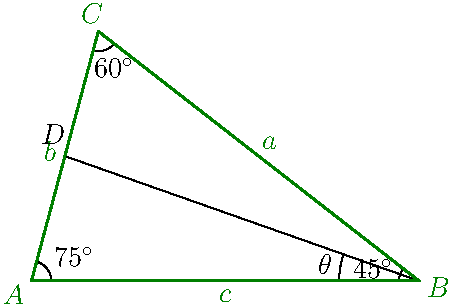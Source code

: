 settings.outformat = "png";
defaultpen(fontsize(14pt));
import geometry;

size(8cm);

triangle t = triangleAbc(75,2,3,angle=0,(0,0));
triangle t1 = triangle(t.VA, t.VB, t.VC);
markangle("$75^\circ$", radius=10,t1.B,t1.A,t1.C);
markangle("$60^\circ$",radius=10,t1.A,t1.C,t1.B);
markangle("$45^\circ$",radius=10,t1.C,t1.B,t1.A);
markangle("$\theta$",radius=40,midpoint(segment(t1.VA, t1.VC)),t1.B,t1.A);
draw(point(t1.VB) -- midpoint(segment(t1.VA, t1.VC)));
show(LA="$A$", LB="$B$", LC="$C$", La="$a$", Lb="$b$", Lc="$c$", t1, bp+0.5*green);
pair p = midpoint(segment(t1.VA, t1.VC)) - (1,-.5);
label("$D$", midpoint(segment(t1.VA, t1.VC)), p);
